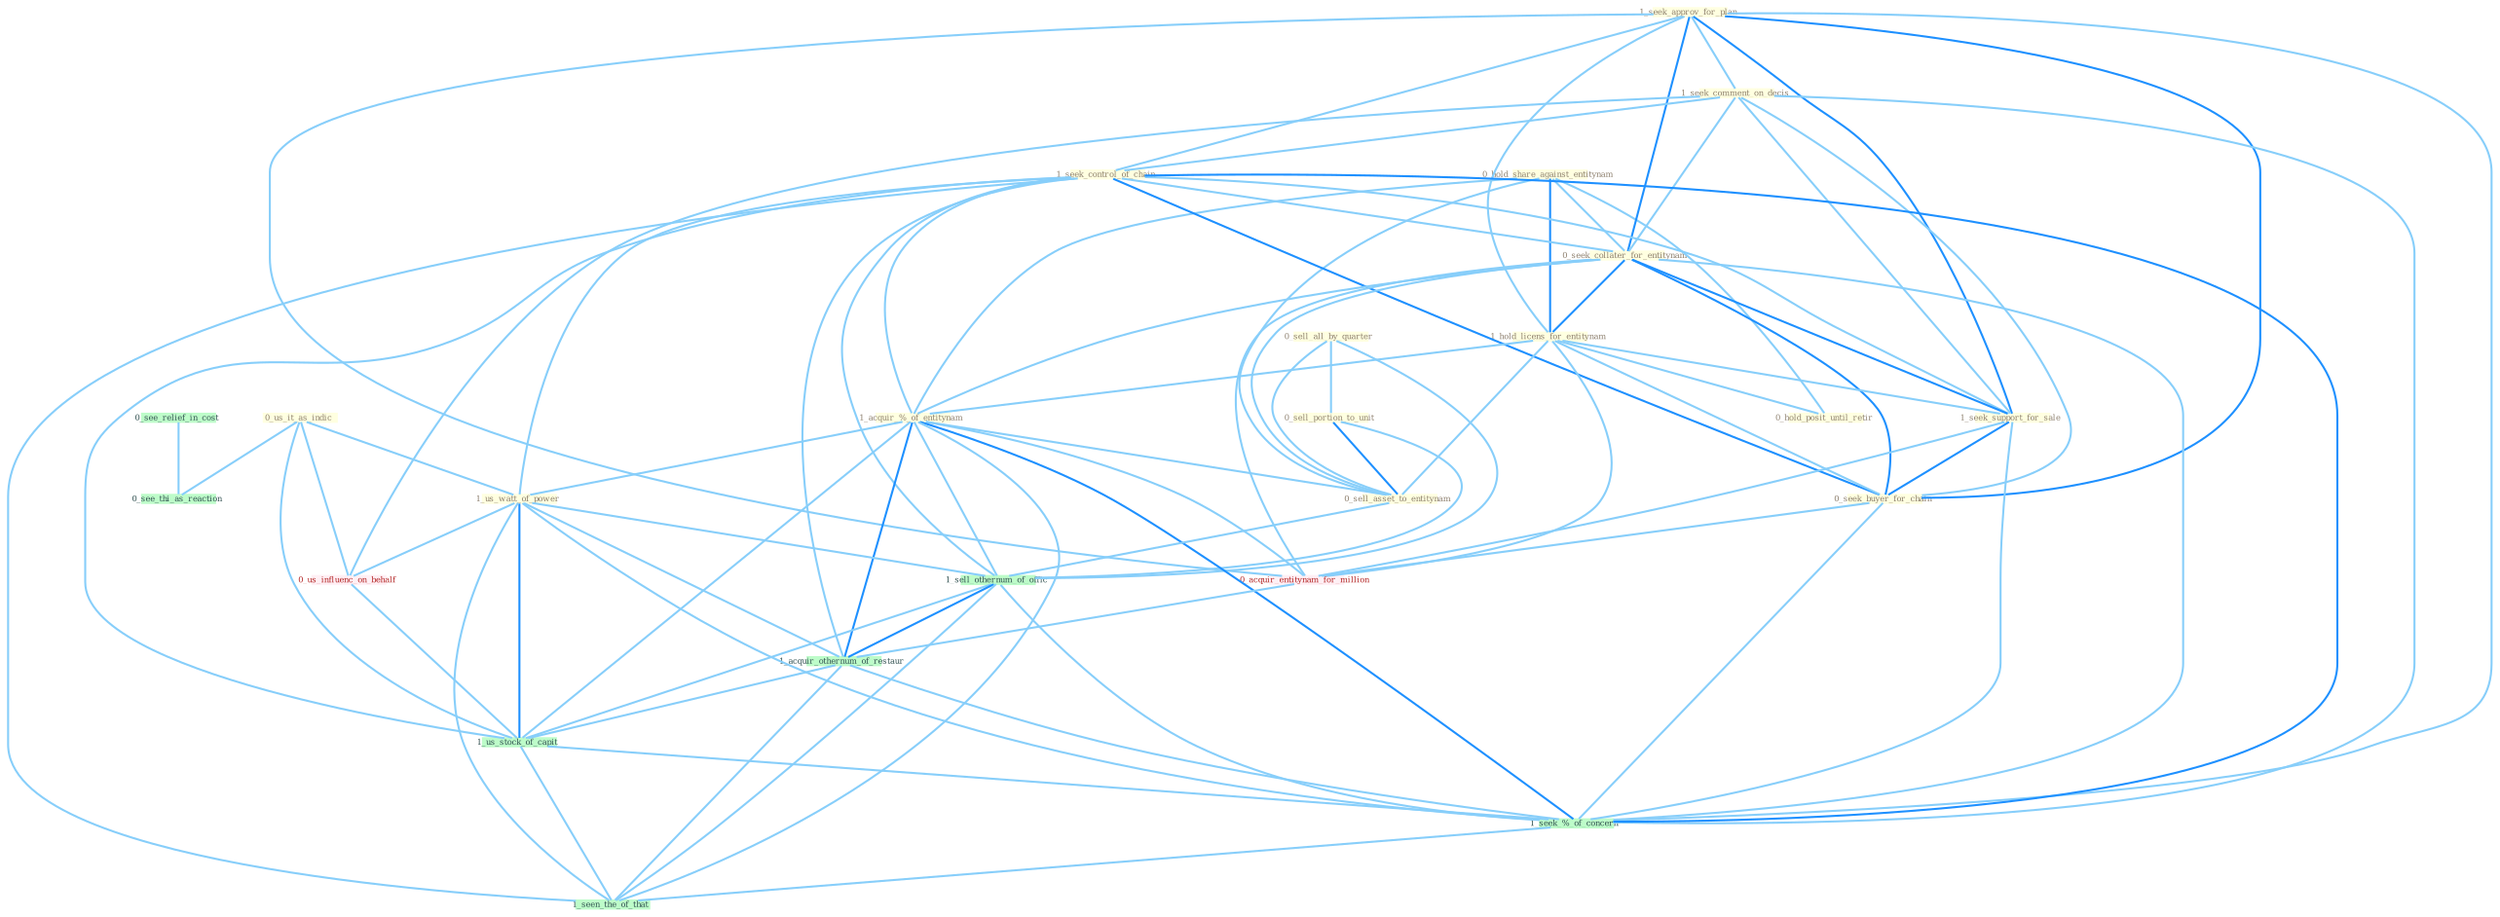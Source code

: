 Graph G{ 
    node
    [shape=polygon,style=filled,width=.5,height=.06,color="#BDFCC9",fixedsize=true,fontsize=4,
    fontcolor="#2f4f4f"];
    {node
    [color="#ffffe0", fontcolor="#8b7d6b"] "0_us_it_as_indic " "0_hold_share_against_entitynam " "0_sell_all_by_quarter " "1_seek_approv_for_plan " "1_seek_comment_on_decis " "1_seek_control_of_chain " "0_seek_collater_for_entitynam " "0_sell_portion_to_unit " "1_hold_licens_for_entitynam " "1_acquir_%_of_entitynam " "1_seek_support_for_sale " "0_seek_buyer_for_chain " "0_hold_posit_until_retir " "1_us_watt_of_power " "0_sell_asset_to_entitynam "}
{node [color="#fff0f5", fontcolor="#b22222"] "0_acquir_entitynam_for_million " "0_us_influenc_on_behalf "}
edge [color="#B0E2FF"];

	"0_us_it_as_indic " -- "1_us_watt_of_power " [w="1", color="#87cefa" ];
	"0_us_it_as_indic " -- "0_us_influenc_on_behalf " [w="1", color="#87cefa" ];
	"0_us_it_as_indic " -- "0_see_thi_as_reaction " [w="1", color="#87cefa" ];
	"0_us_it_as_indic " -- "1_us_stock_of_capit " [w="1", color="#87cefa" ];
	"0_hold_share_against_entitynam " -- "0_seek_collater_for_entitynam " [w="1", color="#87cefa" ];
	"0_hold_share_against_entitynam " -- "1_hold_licens_for_entitynam " [w="2", color="#1e90ff" , len=0.8];
	"0_hold_share_against_entitynam " -- "1_acquir_%_of_entitynam " [w="1", color="#87cefa" ];
	"0_hold_share_against_entitynam " -- "0_hold_posit_until_retir " [w="1", color="#87cefa" ];
	"0_hold_share_against_entitynam " -- "0_sell_asset_to_entitynam " [w="1", color="#87cefa" ];
	"0_sell_all_by_quarter " -- "0_sell_portion_to_unit " [w="1", color="#87cefa" ];
	"0_sell_all_by_quarter " -- "0_sell_asset_to_entitynam " [w="1", color="#87cefa" ];
	"0_sell_all_by_quarter " -- "1_sell_othernum_of_offic " [w="1", color="#87cefa" ];
	"1_seek_approv_for_plan " -- "1_seek_comment_on_decis " [w="1", color="#87cefa" ];
	"1_seek_approv_for_plan " -- "1_seek_control_of_chain " [w="1", color="#87cefa" ];
	"1_seek_approv_for_plan " -- "0_seek_collater_for_entitynam " [w="2", color="#1e90ff" , len=0.8];
	"1_seek_approv_for_plan " -- "1_hold_licens_for_entitynam " [w="1", color="#87cefa" ];
	"1_seek_approv_for_plan " -- "1_seek_support_for_sale " [w="2", color="#1e90ff" , len=0.8];
	"1_seek_approv_for_plan " -- "0_seek_buyer_for_chain " [w="2", color="#1e90ff" , len=0.8];
	"1_seek_approv_for_plan " -- "0_acquir_entitynam_for_million " [w="1", color="#87cefa" ];
	"1_seek_approv_for_plan " -- "1_seek_%_of_concern " [w="1", color="#87cefa" ];
	"1_seek_comment_on_decis " -- "1_seek_control_of_chain " [w="1", color="#87cefa" ];
	"1_seek_comment_on_decis " -- "0_seek_collater_for_entitynam " [w="1", color="#87cefa" ];
	"1_seek_comment_on_decis " -- "1_seek_support_for_sale " [w="1", color="#87cefa" ];
	"1_seek_comment_on_decis " -- "0_seek_buyer_for_chain " [w="1", color="#87cefa" ];
	"1_seek_comment_on_decis " -- "0_us_influenc_on_behalf " [w="1", color="#87cefa" ];
	"1_seek_comment_on_decis " -- "1_seek_%_of_concern " [w="1", color="#87cefa" ];
	"1_seek_control_of_chain " -- "0_seek_collater_for_entitynam " [w="1", color="#87cefa" ];
	"1_seek_control_of_chain " -- "1_acquir_%_of_entitynam " [w="1", color="#87cefa" ];
	"1_seek_control_of_chain " -- "1_seek_support_for_sale " [w="1", color="#87cefa" ];
	"1_seek_control_of_chain " -- "0_seek_buyer_for_chain " [w="2", color="#1e90ff" , len=0.8];
	"1_seek_control_of_chain " -- "1_us_watt_of_power " [w="1", color="#87cefa" ];
	"1_seek_control_of_chain " -- "1_sell_othernum_of_offic " [w="1", color="#87cefa" ];
	"1_seek_control_of_chain " -- "1_acquir_othernum_of_restaur " [w="1", color="#87cefa" ];
	"1_seek_control_of_chain " -- "1_us_stock_of_capit " [w="1", color="#87cefa" ];
	"1_seek_control_of_chain " -- "1_seek_%_of_concern " [w="2", color="#1e90ff" , len=0.8];
	"1_seek_control_of_chain " -- "1_seen_the_of_that " [w="1", color="#87cefa" ];
	"0_seek_collater_for_entitynam " -- "1_hold_licens_for_entitynam " [w="2", color="#1e90ff" , len=0.8];
	"0_seek_collater_for_entitynam " -- "1_acquir_%_of_entitynam " [w="1", color="#87cefa" ];
	"0_seek_collater_for_entitynam " -- "1_seek_support_for_sale " [w="2", color="#1e90ff" , len=0.8];
	"0_seek_collater_for_entitynam " -- "0_seek_buyer_for_chain " [w="2", color="#1e90ff" , len=0.8];
	"0_seek_collater_for_entitynam " -- "0_sell_asset_to_entitynam " [w="1", color="#87cefa" ];
	"0_seek_collater_for_entitynam " -- "0_acquir_entitynam_for_million " [w="1", color="#87cefa" ];
	"0_seek_collater_for_entitynam " -- "1_seek_%_of_concern " [w="1", color="#87cefa" ];
	"0_sell_portion_to_unit " -- "0_sell_asset_to_entitynam " [w="2", color="#1e90ff" , len=0.8];
	"0_sell_portion_to_unit " -- "1_sell_othernum_of_offic " [w="1", color="#87cefa" ];
	"1_hold_licens_for_entitynam " -- "1_acquir_%_of_entitynam " [w="1", color="#87cefa" ];
	"1_hold_licens_for_entitynam " -- "1_seek_support_for_sale " [w="1", color="#87cefa" ];
	"1_hold_licens_for_entitynam " -- "0_seek_buyer_for_chain " [w="1", color="#87cefa" ];
	"1_hold_licens_for_entitynam " -- "0_hold_posit_until_retir " [w="1", color="#87cefa" ];
	"1_hold_licens_for_entitynam " -- "0_sell_asset_to_entitynam " [w="1", color="#87cefa" ];
	"1_hold_licens_for_entitynam " -- "0_acquir_entitynam_for_million " [w="1", color="#87cefa" ];
	"1_acquir_%_of_entitynam " -- "1_us_watt_of_power " [w="1", color="#87cefa" ];
	"1_acquir_%_of_entitynam " -- "0_sell_asset_to_entitynam " [w="1", color="#87cefa" ];
	"1_acquir_%_of_entitynam " -- "0_acquir_entitynam_for_million " [w="1", color="#87cefa" ];
	"1_acquir_%_of_entitynam " -- "1_sell_othernum_of_offic " [w="1", color="#87cefa" ];
	"1_acquir_%_of_entitynam " -- "1_acquir_othernum_of_restaur " [w="2", color="#1e90ff" , len=0.8];
	"1_acquir_%_of_entitynam " -- "1_us_stock_of_capit " [w="1", color="#87cefa" ];
	"1_acquir_%_of_entitynam " -- "1_seek_%_of_concern " [w="2", color="#1e90ff" , len=0.8];
	"1_acquir_%_of_entitynam " -- "1_seen_the_of_that " [w="1", color="#87cefa" ];
	"1_seek_support_for_sale " -- "0_seek_buyer_for_chain " [w="2", color="#1e90ff" , len=0.8];
	"1_seek_support_for_sale " -- "0_acquir_entitynam_for_million " [w="1", color="#87cefa" ];
	"1_seek_support_for_sale " -- "1_seek_%_of_concern " [w="1", color="#87cefa" ];
	"0_seek_buyer_for_chain " -- "0_acquir_entitynam_for_million " [w="1", color="#87cefa" ];
	"0_seek_buyer_for_chain " -- "1_seek_%_of_concern " [w="1", color="#87cefa" ];
	"1_us_watt_of_power " -- "1_sell_othernum_of_offic " [w="1", color="#87cefa" ];
	"1_us_watt_of_power " -- "0_us_influenc_on_behalf " [w="1", color="#87cefa" ];
	"1_us_watt_of_power " -- "1_acquir_othernum_of_restaur " [w="1", color="#87cefa" ];
	"1_us_watt_of_power " -- "1_us_stock_of_capit " [w="2", color="#1e90ff" , len=0.8];
	"1_us_watt_of_power " -- "1_seek_%_of_concern " [w="1", color="#87cefa" ];
	"1_us_watt_of_power " -- "1_seen_the_of_that " [w="1", color="#87cefa" ];
	"0_sell_asset_to_entitynam " -- "1_sell_othernum_of_offic " [w="1", color="#87cefa" ];
	"0_acquir_entitynam_for_million " -- "1_acquir_othernum_of_restaur " [w="1", color="#87cefa" ];
	"1_sell_othernum_of_offic " -- "1_acquir_othernum_of_restaur " [w="2", color="#1e90ff" , len=0.8];
	"1_sell_othernum_of_offic " -- "1_us_stock_of_capit " [w="1", color="#87cefa" ];
	"1_sell_othernum_of_offic " -- "1_seek_%_of_concern " [w="1", color="#87cefa" ];
	"1_sell_othernum_of_offic " -- "1_seen_the_of_that " [w="1", color="#87cefa" ];
	"0_us_influenc_on_behalf " -- "1_us_stock_of_capit " [w="1", color="#87cefa" ];
	"0_see_relief_in_cost " -- "0_see_thi_as_reaction " [w="1", color="#87cefa" ];
	"1_acquir_othernum_of_restaur " -- "1_us_stock_of_capit " [w="1", color="#87cefa" ];
	"1_acquir_othernum_of_restaur " -- "1_seek_%_of_concern " [w="1", color="#87cefa" ];
	"1_acquir_othernum_of_restaur " -- "1_seen_the_of_that " [w="1", color="#87cefa" ];
	"1_us_stock_of_capit " -- "1_seek_%_of_concern " [w="1", color="#87cefa" ];
	"1_us_stock_of_capit " -- "1_seen_the_of_that " [w="1", color="#87cefa" ];
	"1_seek_%_of_concern " -- "1_seen_the_of_that " [w="1", color="#87cefa" ];
}